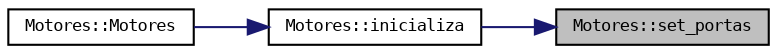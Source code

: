 digraph "Motores::set_portas"
{
 // LATEX_PDF_SIZE
  bgcolor="transparent";
  edge [fontname="DejaVuSansMono",fontsize="8",labelfontname="DejaVuSansMono",labelfontsize="8"];
  node [fontname="DejaVuSansMono",fontsize="8",shape=record];
  rankdir="RL";
  Node1 [label="Motores::set_portas",height=0.2,width=0.4,color="black", fillcolor="grey75", style="filled", fontcolor="black",tooltip=" "];
  Node1 -> Node2 [dir="back",color="midnightblue",fontsize="8",style="solid",fontname="DejaVuSansMono"];
  Node2 [label="Motores::inicializa",height=0.2,width=0.4,color="black",URL="$classMotores.html#a1895e0f2bc08b754d2c119a7d5fee68a",tooltip="configuracao das frequencias PWM que o esc's utilizam."];
  Node2 -> Node3 [dir="back",color="midnightblue",fontsize="8",style="solid",fontname="DejaVuSansMono"];
  Node3 [label="Motores::Motores",height=0.2,width=0.4,color="black",URL="$classMotores.html#a6ae9bc897a2155f3614b017e35d17726",tooltip="Construtor da classe motor."];
}
